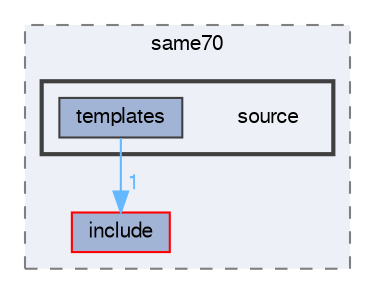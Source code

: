 digraph "source"
{
 // LATEX_PDF_SIZE
  bgcolor="transparent";
  edge [fontname=FreeSans,fontsize=10,labelfontname=FreeSans,labelfontsize=10];
  node [fontname=FreeSans,fontsize=10,shape=box,height=0.2,width=0.4];
  compound=true
  subgraph clusterdir_ce31852ed2135ff3a989ef6e2cbff7f5 {
    graph [ bgcolor="#edf0f7", pencolor="grey50", label="same70", fontname=FreeSans,fontsize=10 style="filled,dashed", URL="dir_ce31852ed2135ff3a989ef6e2cbff7f5.html",tooltip=""]
  dir_aa47084d0f13b69a05b7aeca4035fbf6 [label="include", fillcolor="#a2b4d6", color="red", style="filled", URL="dir_aa47084d0f13b69a05b7aeca4035fbf6.html",tooltip=""];
  subgraph clusterdir_a883430c14b304297c27886762016e13 {
    graph [ bgcolor="#edf0f7", pencolor="grey25", label="", fontname=FreeSans,fontsize=10 style="filled,bold", URL="dir_a883430c14b304297c27886762016e13.html",tooltip=""]
    dir_a883430c14b304297c27886762016e13 [shape=plaintext, label="source"];
  dir_fe4e3e951ef61cdd64c86980c044bb92 [label="templates", fillcolor="#a2b4d6", color="grey25", style="filled", URL="dir_fe4e3e951ef61cdd64c86980c044bb92.html",tooltip=""];
  }
  }
  dir_fe4e3e951ef61cdd64c86980c044bb92->dir_aa47084d0f13b69a05b7aeca4035fbf6 [headlabel="1", labeldistance=1.5 headhref="dir_000063_000028.html" color="steelblue1" fontcolor="steelblue1"];
}
